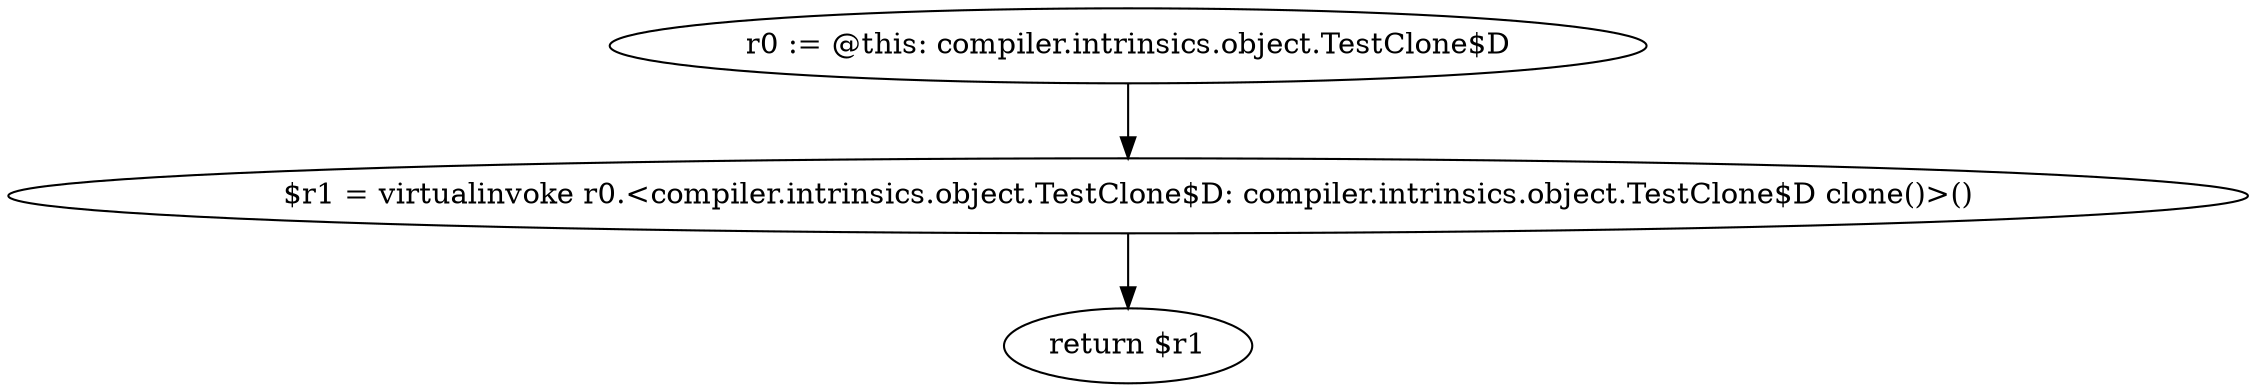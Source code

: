 digraph "unitGraph" {
    "r0 := @this: compiler.intrinsics.object.TestClone$D"
    "$r1 = virtualinvoke r0.<compiler.intrinsics.object.TestClone$D: compiler.intrinsics.object.TestClone$D clone()>()"
    "return $r1"
    "r0 := @this: compiler.intrinsics.object.TestClone$D"->"$r1 = virtualinvoke r0.<compiler.intrinsics.object.TestClone$D: compiler.intrinsics.object.TestClone$D clone()>()";
    "$r1 = virtualinvoke r0.<compiler.intrinsics.object.TestClone$D: compiler.intrinsics.object.TestClone$D clone()>()"->"return $r1";
}
